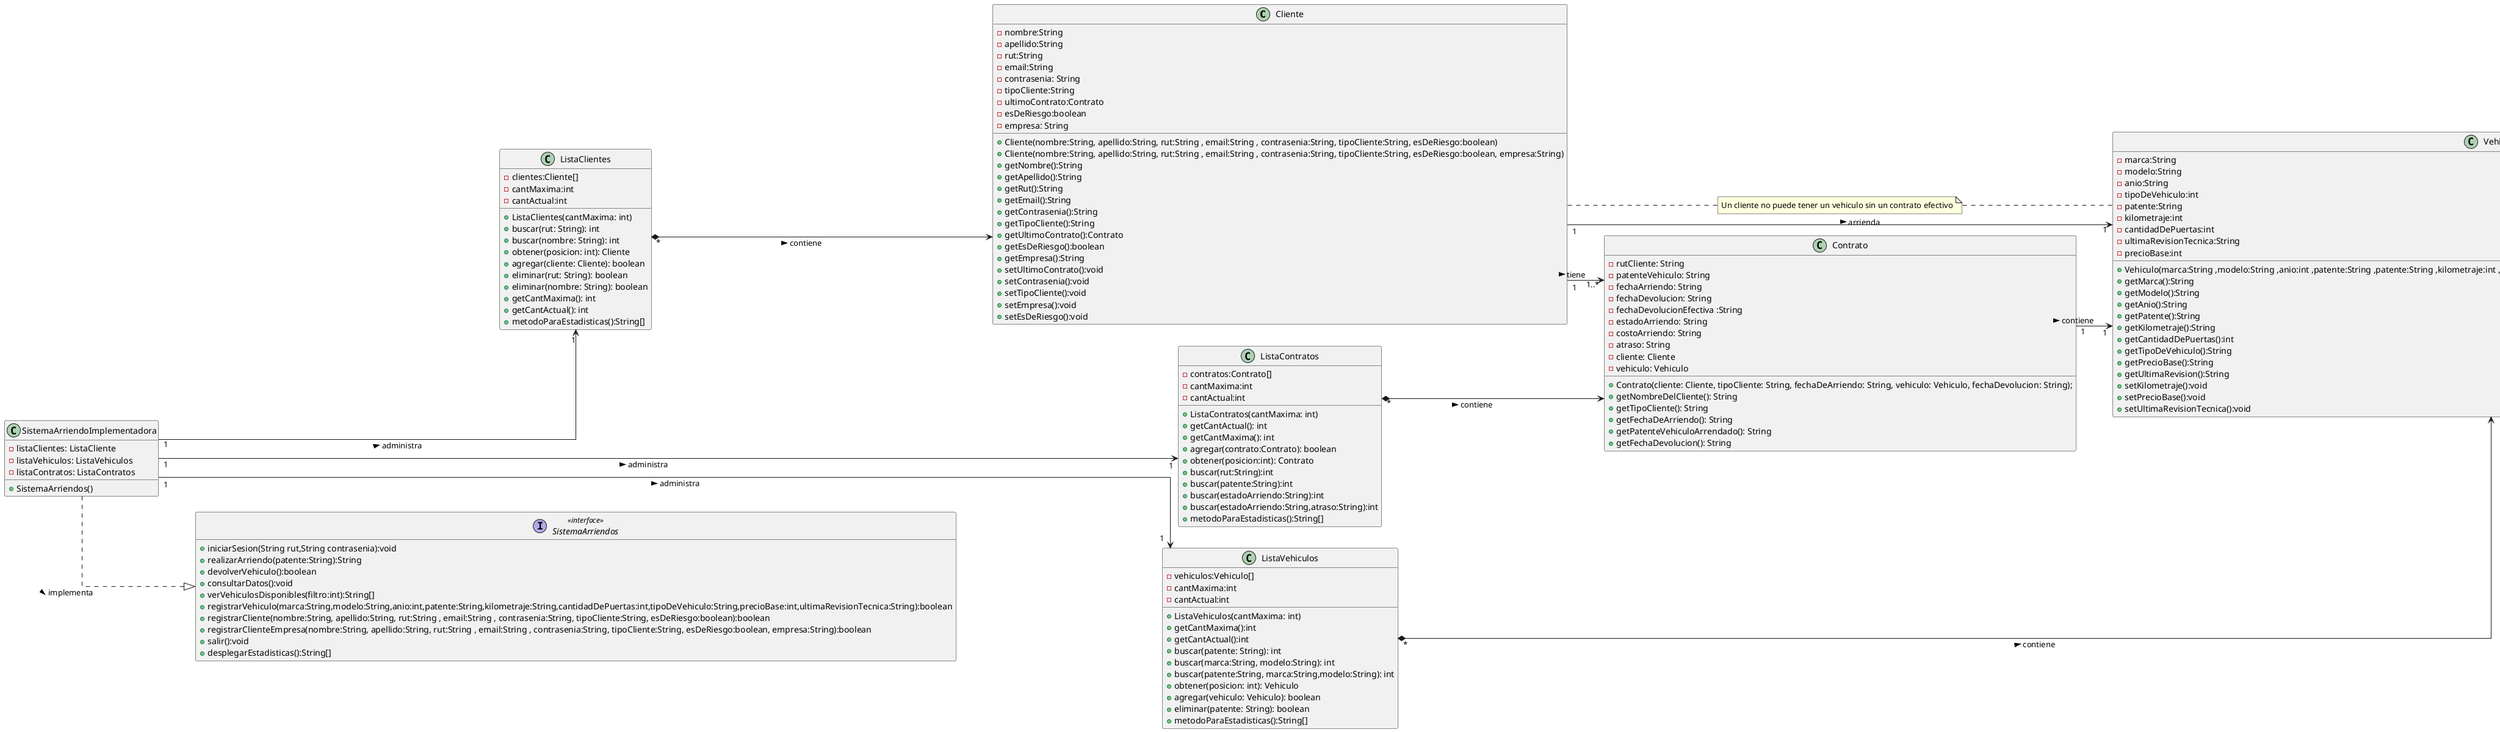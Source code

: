 @startuml

skinparam linetype ortho
left to right direction
hide empty members

class Cliente{
-nombre:String
-apellido:String
-rut:String
-email:String
-contrasenia: String
-tipoCliente:String
-ultimoContrato:Contrato
-esDeRiesgo:boolean
-empresa: String

+Cliente(nombre:String, apellido:String, rut:String , email:String , contrasenia:String, tipoCliente:String, esDeRiesgo:boolean)
+Cliente(nombre:String, apellido:String, rut:String , email:String , contrasenia:String, tipoCliente:String, esDeRiesgo:boolean, empresa:String)
+getNombre():String
+getApellido():String
+getRut():String
+getEmail():String
+getContrasenia():String
+getTipoCliente():String
+getUltimoContrato():Contrato
+getEsDeRiesgo():boolean
+getEmpresa():String
+setUltimoContrato():void
+setContrasenia():void
+setTipoCliente():void
+setEmpresa():void
+setEsDeRiesgo():void
}

class ListaClientes{
-clientes:Cliente[]
-cantMaxima:int
-cantActual:int

+ListaClientes(cantMaxima: int)
+buscar(rut: String): int
+buscar(nombre: String): int
+obtener(posicion: int): Cliente
+agregar(cliente: Cliente): boolean
+eliminar(rut: String): boolean
+eliminar(nombre: String): boolean
+getCantMaxima(): int
+getCantActual(): int
+metodoParaEstadisticas():String[]
}

class Vehiculo{
-marca:String
-modelo:String
-anio:String
-tipoDeVehiculo:int
-patente:String
-kilometraje:int
-cantidadDePuertas:int
-ultimaRevisionTecnica:String
-precioBase:int

+Vehiculo(marca:String ,modelo:String ,anio:int ,patente:String ,patente:String ,kilometraje:int ,cantidadDePuertas:int ,tipoDeVehiculo:String ,precioBase:int ,ultimaRevisionTecnica:String)
+getMarca():String
+getModelo():String
+getAnio():String
+getPatente():String
+getKilometraje():String
+getCantidadDePuertas():int
+getTipoDeVehiculo():String
+getPrecioBase():String
+getUltimaRevision():String
+setKilometraje():void
+setPrecioBase():void
+setUltimaRevisionTecnica():void
}

class ListaVehiculos{
-vehiculos:Vehiculo[]
-cantMaxima:int
-cantActual:int

+ListaVehiculos(cantMaxima: int)
+getCantMaxima():int
+getCantActual():int
+buscar(patente: String): int
+buscar(marca:String, modelo:String): int
+buscar(patente:String, marca:String,modelo:String): int
+obtener(posicion: int): Vehiculo
+agregar(vehiculo: Vehiculo): boolean
+eliminar(patente: String): boolean
+metodoParaEstadisticas():String[]
}

class Contrato{
-rutCliente: String
-patenteVehiculo: String
-fechaArriendo: String
-fechaDevolucion: String
-fechaDevolucionEfectiva :String
-estadoArriendo: String
-costoArriendo: String
-atraso: String
-cliente: Cliente
-vehiculo: Vehiculo

+Contrato(cliente: Cliente, tipoCliente: String, fechaDeArriendo: String, vehiculo: Vehiculo, fechaDevolucion: String);
+getNombreDelCliente(): String
+getTipoCliente(): String
+getFechaDeArriendo(): String
+getPatenteVehiculoArrendado(): String
+getFechaDevolucion(): String
}

class ListaContratos{
-contratos:Contrato[]
-cantMaxima:int
-cantActual:int

+ListaContratos(cantMaxima: int)
+getCantActual(): int
+getCantMaxima(): int
+agregar(contrato:Contrato): boolean
+obtener(posicion:int): Contrato
+buscar(rut:String):int
+buscar(patente:String):int
+buscar(estadoArriendo:String):int
+buscar(estadoArriendo:String,atraso:String):int
+metodoParaEstadisticas():String[]
}

class SistemaArriendoImplementadora{
-listaClientes: ListaCliente
-listaVehiculos: ListaVehiculos
-listaContratos: ListaContratos

+SistemaArriendos()
}

interface SistemaArriendos <<interface>>{
+iniciarSesion(String rut,String contrasenia):void
+realizarArriendo(patente:String):String
+devolverVehiculo():boolean
+consultarDatos():void
+verVehiculosDisponibles(filtro:int):String[]
+registrarVehiculo(marca:String,modelo:String,anio:int,patente:String,kilometraje:String,cantidadDePuertas:int,tipoDeVehiculo:String,precioBase:int,ultimaRevisionTecnica:String):boolean
+registrarCliente(nombre:String, apellido:String, rut:String , email:String , contrasenia:String, tipoCliente:String, esDeRiesgo:boolean):boolean
+registrarClienteEmpresa(nombre:String, apellido:String, rut:String , email:String , contrasenia:String, tipoCliente:String, esDeRiesgo:boolean, empresa:String):boolean
+salir():void
+desplegarEstadisticas():String[]
}

ListaClientes "*" *--> Cliente: contiene >
ListaContratos "*" *-->Contrato: contiene >
ListaVehiculos "*" *-->  Vehiculo: contiene >
SistemaArriendoImplementadora ..|> SistemaArriendos: implementa >
SistemaArriendoImplementadora "1" --> "1" ListaClientes: administra >
SistemaArriendoImplementadora "1" --> "1" ListaVehiculos: administra >
SistemaArriendoImplementadora "1" --> "1" ListaContratos: administra >
Cliente "1"--> "1..*" Contrato: tiene >
Contrato "1"--> "1" Vehiculo: contiene >
Cliente "1" --> "1" Vehiculo: arrienda >

note "Un cliente no puede tener un vehiculo sin un contrato efectivo" as N1
Cliente..N1
N1..Vehiculo

@enduml